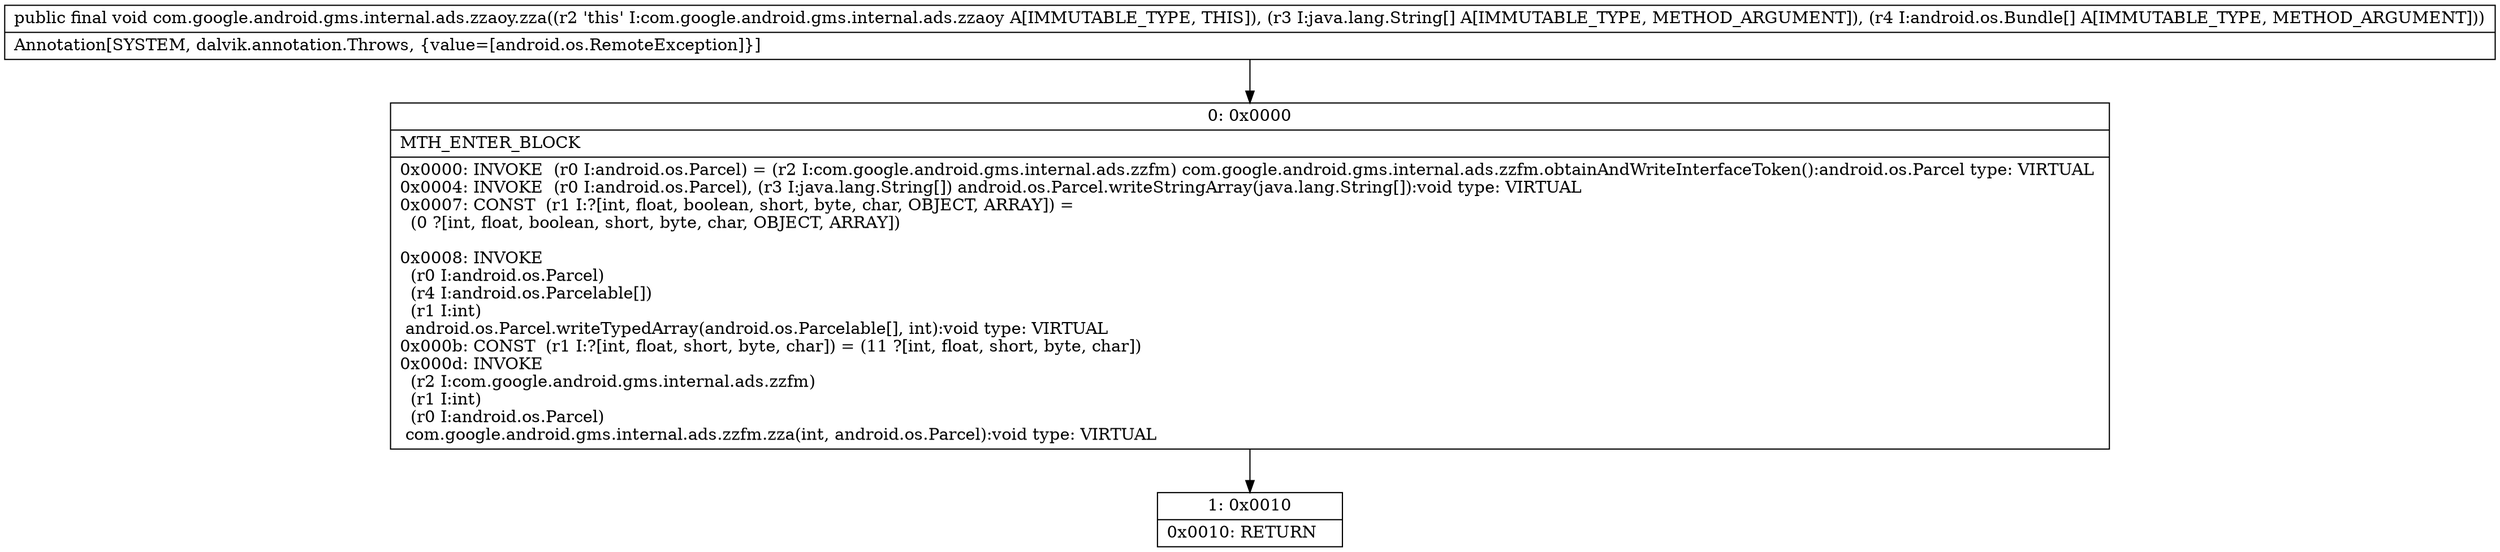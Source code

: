 digraph "CFG forcom.google.android.gms.internal.ads.zzaoy.zza([Ljava\/lang\/String;[Landroid\/os\/Bundle;)V" {
Node_0 [shape=record,label="{0\:\ 0x0000|MTH_ENTER_BLOCK\l|0x0000: INVOKE  (r0 I:android.os.Parcel) = (r2 I:com.google.android.gms.internal.ads.zzfm) com.google.android.gms.internal.ads.zzfm.obtainAndWriteInterfaceToken():android.os.Parcel type: VIRTUAL \l0x0004: INVOKE  (r0 I:android.os.Parcel), (r3 I:java.lang.String[]) android.os.Parcel.writeStringArray(java.lang.String[]):void type: VIRTUAL \l0x0007: CONST  (r1 I:?[int, float, boolean, short, byte, char, OBJECT, ARRAY]) = \l  (0 ?[int, float, boolean, short, byte, char, OBJECT, ARRAY])\l \l0x0008: INVOKE  \l  (r0 I:android.os.Parcel)\l  (r4 I:android.os.Parcelable[])\l  (r1 I:int)\l android.os.Parcel.writeTypedArray(android.os.Parcelable[], int):void type: VIRTUAL \l0x000b: CONST  (r1 I:?[int, float, short, byte, char]) = (11 ?[int, float, short, byte, char]) \l0x000d: INVOKE  \l  (r2 I:com.google.android.gms.internal.ads.zzfm)\l  (r1 I:int)\l  (r0 I:android.os.Parcel)\l com.google.android.gms.internal.ads.zzfm.zza(int, android.os.Parcel):void type: VIRTUAL \l}"];
Node_1 [shape=record,label="{1\:\ 0x0010|0x0010: RETURN   \l}"];
MethodNode[shape=record,label="{public final void com.google.android.gms.internal.ads.zzaoy.zza((r2 'this' I:com.google.android.gms.internal.ads.zzaoy A[IMMUTABLE_TYPE, THIS]), (r3 I:java.lang.String[] A[IMMUTABLE_TYPE, METHOD_ARGUMENT]), (r4 I:android.os.Bundle[] A[IMMUTABLE_TYPE, METHOD_ARGUMENT]))  | Annotation[SYSTEM, dalvik.annotation.Throws, \{value=[android.os.RemoteException]\}]\l}"];
MethodNode -> Node_0;
Node_0 -> Node_1;
}


